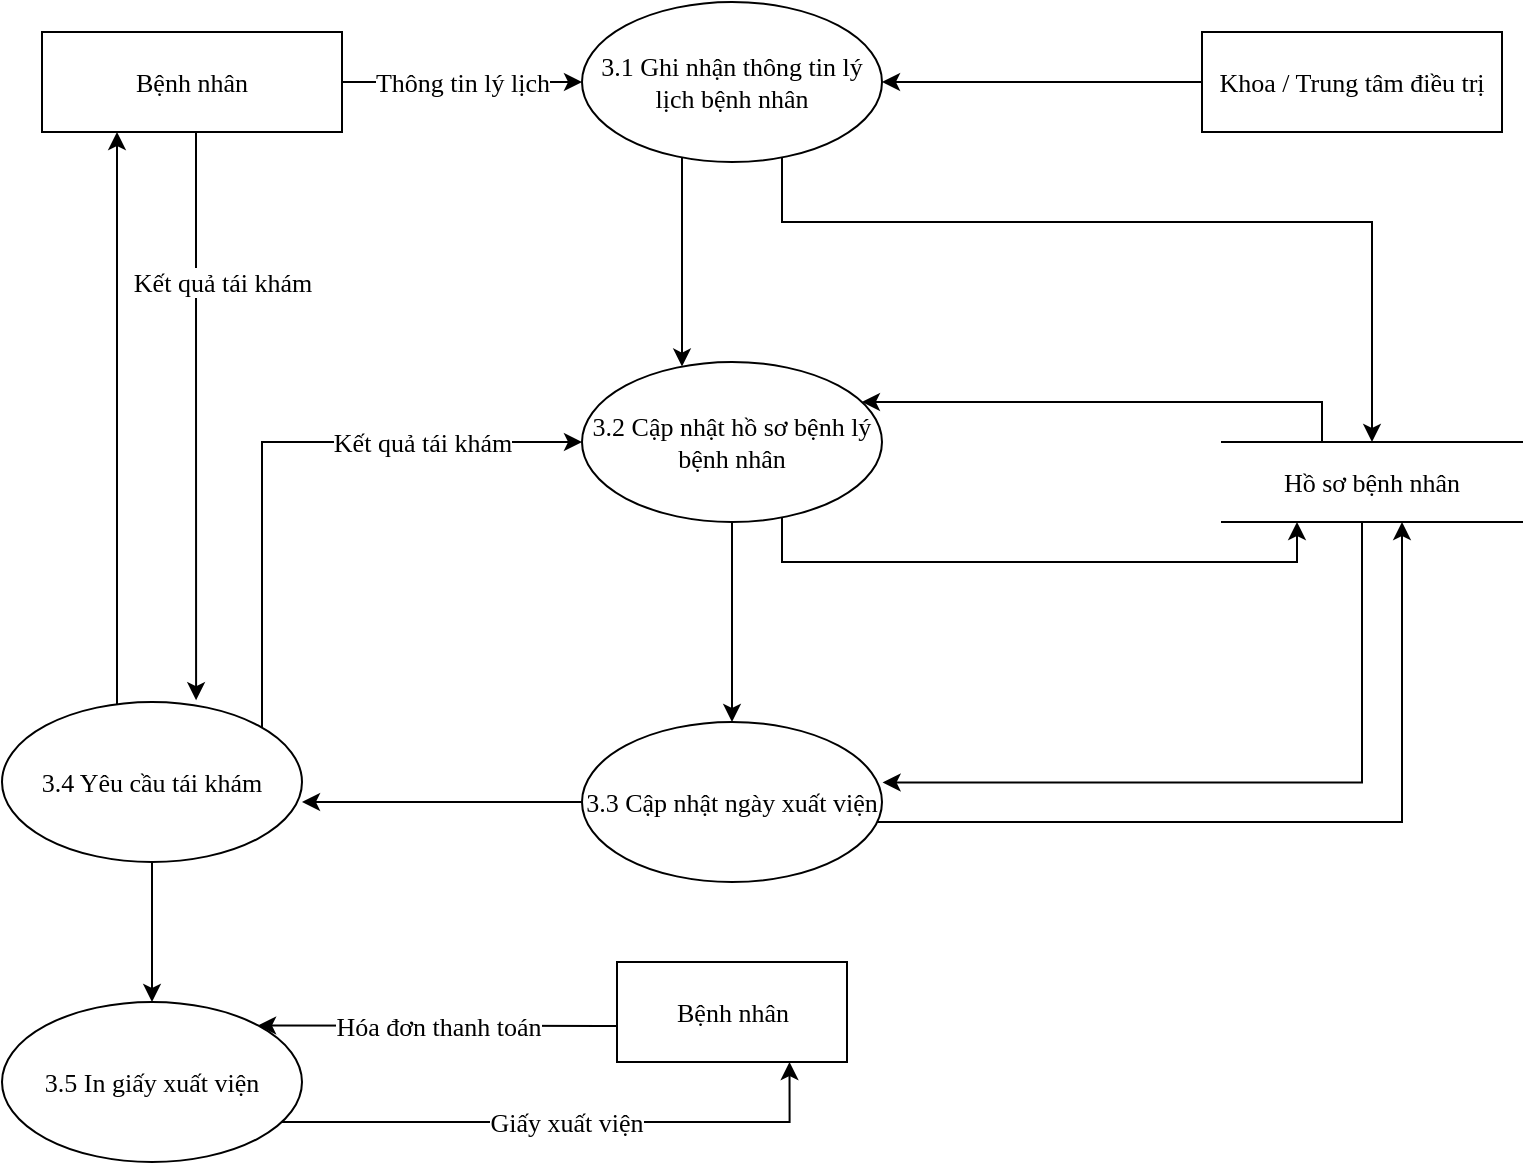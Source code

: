 <mxfile version="13.10.0" type="github">
  <diagram id="2405wJ3sSz2FnLK-L2Kb" name="Page-1">
    <mxGraphModel dx="1019" dy="456" grid="1" gridSize="10" guides="1" tooltips="1" connect="1" arrows="1" fold="1" page="1" pageScale="1" pageWidth="850" pageHeight="1100" math="0" shadow="0">
      <root>
        <mxCell id="0" />
        <mxCell id="1" parent="0" />
        <mxCell id="DbfD-DtE0sevARXXJMPS-3" value="Thông tin lý lịch" style="edgeStyle=orthogonalEdgeStyle;rounded=0;orthogonalLoop=1;jettySize=auto;html=1;exitX=1;exitY=0.5;exitDx=0;exitDy=0;entryX=0;entryY=0.5;entryDx=0;entryDy=0;fontFamily=Times New Roman;fontSize=13;" parent="1" source="DbfD-DtE0sevARXXJMPS-1" target="DbfD-DtE0sevARXXJMPS-2" edge="1">
          <mxGeometry relative="1" as="geometry" />
        </mxCell>
        <mxCell id="DbfD-DtE0sevARXXJMPS-25" value="Kết quả tái khám" style="edgeStyle=orthogonalEdgeStyle;rounded=0;orthogonalLoop=1;jettySize=auto;html=1;entryX=0.647;entryY=-0.011;entryDx=0;entryDy=0;entryPerimeter=0;fontFamily=Times New Roman;fontSize=13;" parent="1" source="DbfD-DtE0sevARXXJMPS-1" target="DbfD-DtE0sevARXXJMPS-15" edge="1">
          <mxGeometry x="-0.472" y="13" relative="1" as="geometry">
            <mxPoint as="offset" />
            <mxPoint x="145" y="200" as="targetPoint" />
            <Array as="points">
              <mxPoint x="147" y="170" />
              <mxPoint x="147" y="170" />
            </Array>
          </mxGeometry>
        </mxCell>
        <mxCell id="DbfD-DtE0sevARXXJMPS-1" value="Bệnh nhân" style="rounded=0;whiteSpace=wrap;html=1;fontFamily=Times New Roman;fontSize=13;" parent="1" vertex="1">
          <mxGeometry x="70" y="75" width="150" height="50" as="geometry" />
        </mxCell>
        <mxCell id="DbfD-DtE0sevARXXJMPS-5" style="edgeStyle=orthogonalEdgeStyle;rounded=0;orthogonalLoop=1;jettySize=auto;html=1;entryX=0.5;entryY=0;entryDx=0;entryDy=0;fontFamily=Times New Roman;fontSize=13;" parent="1" source="DbfD-DtE0sevARXXJMPS-2" target="DbfD-DtE0sevARXXJMPS-4" edge="1">
          <mxGeometry relative="1" as="geometry">
            <mxPoint x="720" y="120" as="targetPoint" />
            <Array as="points">
              <mxPoint x="440" y="170" />
              <mxPoint x="735" y="170" />
            </Array>
          </mxGeometry>
        </mxCell>
        <mxCell id="DbfD-DtE0sevARXXJMPS-7" style="edgeStyle=orthogonalEdgeStyle;rounded=0;orthogonalLoop=1;jettySize=auto;html=1;fontFamily=Times New Roman;fontSize=13;" parent="1" source="DbfD-DtE0sevARXXJMPS-2" target="DbfD-DtE0sevARXXJMPS-6" edge="1">
          <mxGeometry relative="1" as="geometry">
            <Array as="points">
              <mxPoint x="390" y="200" />
              <mxPoint x="390" y="200" />
            </Array>
          </mxGeometry>
        </mxCell>
        <mxCell id="DbfD-DtE0sevARXXJMPS-2" value="3.1 Ghi nhận thông tin lý lịch bệnh nhân" style="ellipse;whiteSpace=wrap;html=1;fontFamily=Times New Roman;fontSize=13;" parent="1" vertex="1">
          <mxGeometry x="340" y="60" width="150" height="80" as="geometry" />
        </mxCell>
        <mxCell id="DbfD-DtE0sevARXXJMPS-8" style="edgeStyle=orthogonalEdgeStyle;rounded=0;orthogonalLoop=1;jettySize=auto;html=1;fontFamily=Times New Roman;fontSize=13;" parent="1" source="DbfD-DtE0sevARXXJMPS-4" target="DbfD-DtE0sevARXXJMPS-6" edge="1">
          <mxGeometry relative="1" as="geometry">
            <Array as="points">
              <mxPoint x="710" y="260" />
            </Array>
          </mxGeometry>
        </mxCell>
        <mxCell id="DbfD-DtE0sevARXXJMPS-13" style="edgeStyle=orthogonalEdgeStyle;rounded=0;orthogonalLoop=1;jettySize=auto;html=1;entryX=1.002;entryY=0.378;entryDx=0;entryDy=0;entryPerimeter=0;fontFamily=Times New Roman;fontSize=13;" parent="1" source="DbfD-DtE0sevARXXJMPS-4" target="DbfD-DtE0sevARXXJMPS-10" edge="1">
          <mxGeometry relative="1" as="geometry">
            <Array as="points">
              <mxPoint x="730" y="450" />
            </Array>
            <mxPoint x="540" y="380" as="targetPoint" />
          </mxGeometry>
        </mxCell>
        <mxCell id="DbfD-DtE0sevARXXJMPS-4" value="Hồ sơ bệnh nhân" style="shape=partialRectangle;whiteSpace=wrap;html=1;left=0;right=0;fillColor=none;fontFamily=Times New Roman;fontSize=13;" parent="1" vertex="1">
          <mxGeometry x="660" y="280" width="150" height="40" as="geometry" />
        </mxCell>
        <mxCell id="DbfD-DtE0sevARXXJMPS-11" style="edgeStyle=orthogonalEdgeStyle;rounded=0;orthogonalLoop=1;jettySize=auto;html=1;entryX=0.5;entryY=0;entryDx=0;entryDy=0;fontFamily=Times New Roman;fontSize=13;" parent="1" source="DbfD-DtE0sevARXXJMPS-6" target="DbfD-DtE0sevARXXJMPS-10" edge="1">
          <mxGeometry relative="1" as="geometry" />
        </mxCell>
        <mxCell id="DbfD-DtE0sevARXXJMPS-12" style="edgeStyle=orthogonalEdgeStyle;rounded=0;orthogonalLoop=1;jettySize=auto;html=1;exitX=1;exitY=1;exitDx=0;exitDy=0;entryX=0.25;entryY=1;entryDx=0;entryDy=0;fontFamily=Times New Roman;fontSize=13;" parent="1" source="DbfD-DtE0sevARXXJMPS-6" target="DbfD-DtE0sevARXXJMPS-4" edge="1">
          <mxGeometry relative="1" as="geometry">
            <Array as="points">
              <mxPoint x="440" y="308" />
              <mxPoint x="440" y="340" />
              <mxPoint x="698" y="340" />
            </Array>
          </mxGeometry>
        </mxCell>
        <mxCell id="DbfD-DtE0sevARXXJMPS-6" value="3.2 Cập nhật hồ sơ bệnh lý bệnh nhân" style="ellipse;whiteSpace=wrap;html=1;fontFamily=Times New Roman;fontSize=13;" parent="1" vertex="1">
          <mxGeometry x="340" y="240" width="150" height="80" as="geometry" />
        </mxCell>
        <mxCell id="DbfD-DtE0sevARXXJMPS-14" style="edgeStyle=orthogonalEdgeStyle;rounded=0;orthogonalLoop=1;jettySize=auto;html=1;fontFamily=Times New Roman;fontSize=13;" parent="1" source="DbfD-DtE0sevARXXJMPS-10" target="DbfD-DtE0sevARXXJMPS-4" edge="1">
          <mxGeometry relative="1" as="geometry">
            <Array as="points">
              <mxPoint x="750" y="470" />
            </Array>
          </mxGeometry>
        </mxCell>
        <mxCell id="lIgYYnVDVKHy6cjHVC_9-3" style="edgeStyle=orthogonalEdgeStyle;rounded=0;orthogonalLoop=1;jettySize=auto;html=1;fontFamily=Times New Roman;fontSize=13;" edge="1" parent="1" source="DbfD-DtE0sevARXXJMPS-10">
          <mxGeometry relative="1" as="geometry">
            <mxPoint x="200" y="460" as="targetPoint" />
          </mxGeometry>
        </mxCell>
        <mxCell id="DbfD-DtE0sevARXXJMPS-10" value="3.3 Cập nhật ngày xuất viện" style="ellipse;whiteSpace=wrap;html=1;fontFamily=Times New Roman;fontSize=13;" parent="1" vertex="1">
          <mxGeometry x="340" y="420" width="150" height="80" as="geometry" />
        </mxCell>
        <mxCell id="DbfD-DtE0sevARXXJMPS-24" style="edgeStyle=orthogonalEdgeStyle;rounded=0;orthogonalLoop=1;jettySize=auto;html=1;entryX=0.25;entryY=1;entryDx=0;entryDy=0;fontFamily=Times New Roman;fontSize=13;" parent="1" source="DbfD-DtE0sevARXXJMPS-15" target="DbfD-DtE0sevARXXJMPS-1" edge="1">
          <mxGeometry relative="1" as="geometry">
            <Array as="points">
              <mxPoint x="108" y="220" />
            </Array>
            <mxPoint x="95" y="170" as="targetPoint" />
          </mxGeometry>
        </mxCell>
        <mxCell id="DbfD-DtE0sevARXXJMPS-26" value="Kết quả tái khám" style="edgeStyle=orthogonalEdgeStyle;rounded=0;orthogonalLoop=1;jettySize=auto;html=1;entryX=0;entryY=0.5;entryDx=0;entryDy=0;fontFamily=Times New Roman;fontSize=13;" parent="1" source="DbfD-DtE0sevARXXJMPS-15" target="DbfD-DtE0sevARXXJMPS-6" edge="1">
          <mxGeometry x="0.472" relative="1" as="geometry">
            <Array as="points">
              <mxPoint x="180" y="280" />
            </Array>
            <mxPoint as="offset" />
          </mxGeometry>
        </mxCell>
        <mxCell id="lIgYYnVDVKHy6cjHVC_9-10" style="edgeStyle=orthogonalEdgeStyle;rounded=0;orthogonalLoop=1;jettySize=auto;html=1;entryX=0.5;entryY=0;entryDx=0;entryDy=0;fontFamily=Times New Roman;fontSize=13;" edge="1" parent="1" source="DbfD-DtE0sevARXXJMPS-15" target="lIgYYnVDVKHy6cjHVC_9-7">
          <mxGeometry relative="1" as="geometry" />
        </mxCell>
        <mxCell id="DbfD-DtE0sevARXXJMPS-15" value="3.4 Yêu cầu tái khám" style="ellipse;whiteSpace=wrap;html=1;fontFamily=Times New Roman;fontSize=13;" parent="1" vertex="1">
          <mxGeometry x="50" y="410" width="150" height="80" as="geometry" />
        </mxCell>
        <mxCell id="lIgYYnVDVKHy6cjHVC_9-9" value="Hóa đơn thanh toán" style="edgeStyle=orthogonalEdgeStyle;rounded=0;orthogonalLoop=1;jettySize=auto;html=1;entryX=1;entryY=0;entryDx=0;entryDy=0;fontFamily=Times New Roman;fontSize=13;" edge="1" parent="1" source="DbfD-DtE0sevARXXJMPS-21" target="lIgYYnVDVKHy6cjHVC_9-7">
          <mxGeometry relative="1" as="geometry">
            <Array as="points">
              <mxPoint x="350" y="572" />
              <mxPoint x="350" y="572" />
            </Array>
          </mxGeometry>
        </mxCell>
        <mxCell id="DbfD-DtE0sevARXXJMPS-21" value="Bệnh nhân" style="rounded=0;whiteSpace=wrap;html=1;fontFamily=Times New Roman;fontSize=13;" parent="1" vertex="1">
          <mxGeometry x="357.5" y="540" width="115" height="50" as="geometry" />
        </mxCell>
        <mxCell id="lIgYYnVDVKHy6cjHVC_9-2" style="edgeStyle=orthogonalEdgeStyle;rounded=0;orthogonalLoop=1;jettySize=auto;html=1;entryX=1;entryY=0.5;entryDx=0;entryDy=0;fontFamily=Times New Roman;fontSize=13;" edge="1" parent="1" source="lIgYYnVDVKHy6cjHVC_9-1" target="DbfD-DtE0sevARXXJMPS-2">
          <mxGeometry relative="1" as="geometry" />
        </mxCell>
        <mxCell id="lIgYYnVDVKHy6cjHVC_9-1" value="Khoa / Trung tâm điều trị" style="rounded=0;whiteSpace=wrap;html=1;fontFamily=Times New Roman;fontSize=13;" vertex="1" parent="1">
          <mxGeometry x="650" y="75" width="150" height="50" as="geometry" />
        </mxCell>
        <mxCell id="lIgYYnVDVKHy6cjHVC_9-8" value="Giấy xuất viện" style="edgeStyle=orthogonalEdgeStyle;rounded=0;orthogonalLoop=1;jettySize=auto;html=1;entryX=0.75;entryY=1;entryDx=0;entryDy=0;fontFamily=Times New Roman;fontSize=13;" edge="1" parent="1" source="lIgYYnVDVKHy6cjHVC_9-7" target="DbfD-DtE0sevARXXJMPS-21">
          <mxGeometry relative="1" as="geometry">
            <Array as="points">
              <mxPoint x="444" y="620" />
            </Array>
          </mxGeometry>
        </mxCell>
        <mxCell id="lIgYYnVDVKHy6cjHVC_9-7" value="3.5 In giấy xuất viện" style="ellipse;whiteSpace=wrap;html=1;fontFamily=Times New Roman;fontSize=13;" vertex="1" parent="1">
          <mxGeometry x="50" y="560" width="150" height="80" as="geometry" />
        </mxCell>
      </root>
    </mxGraphModel>
  </diagram>
</mxfile>
